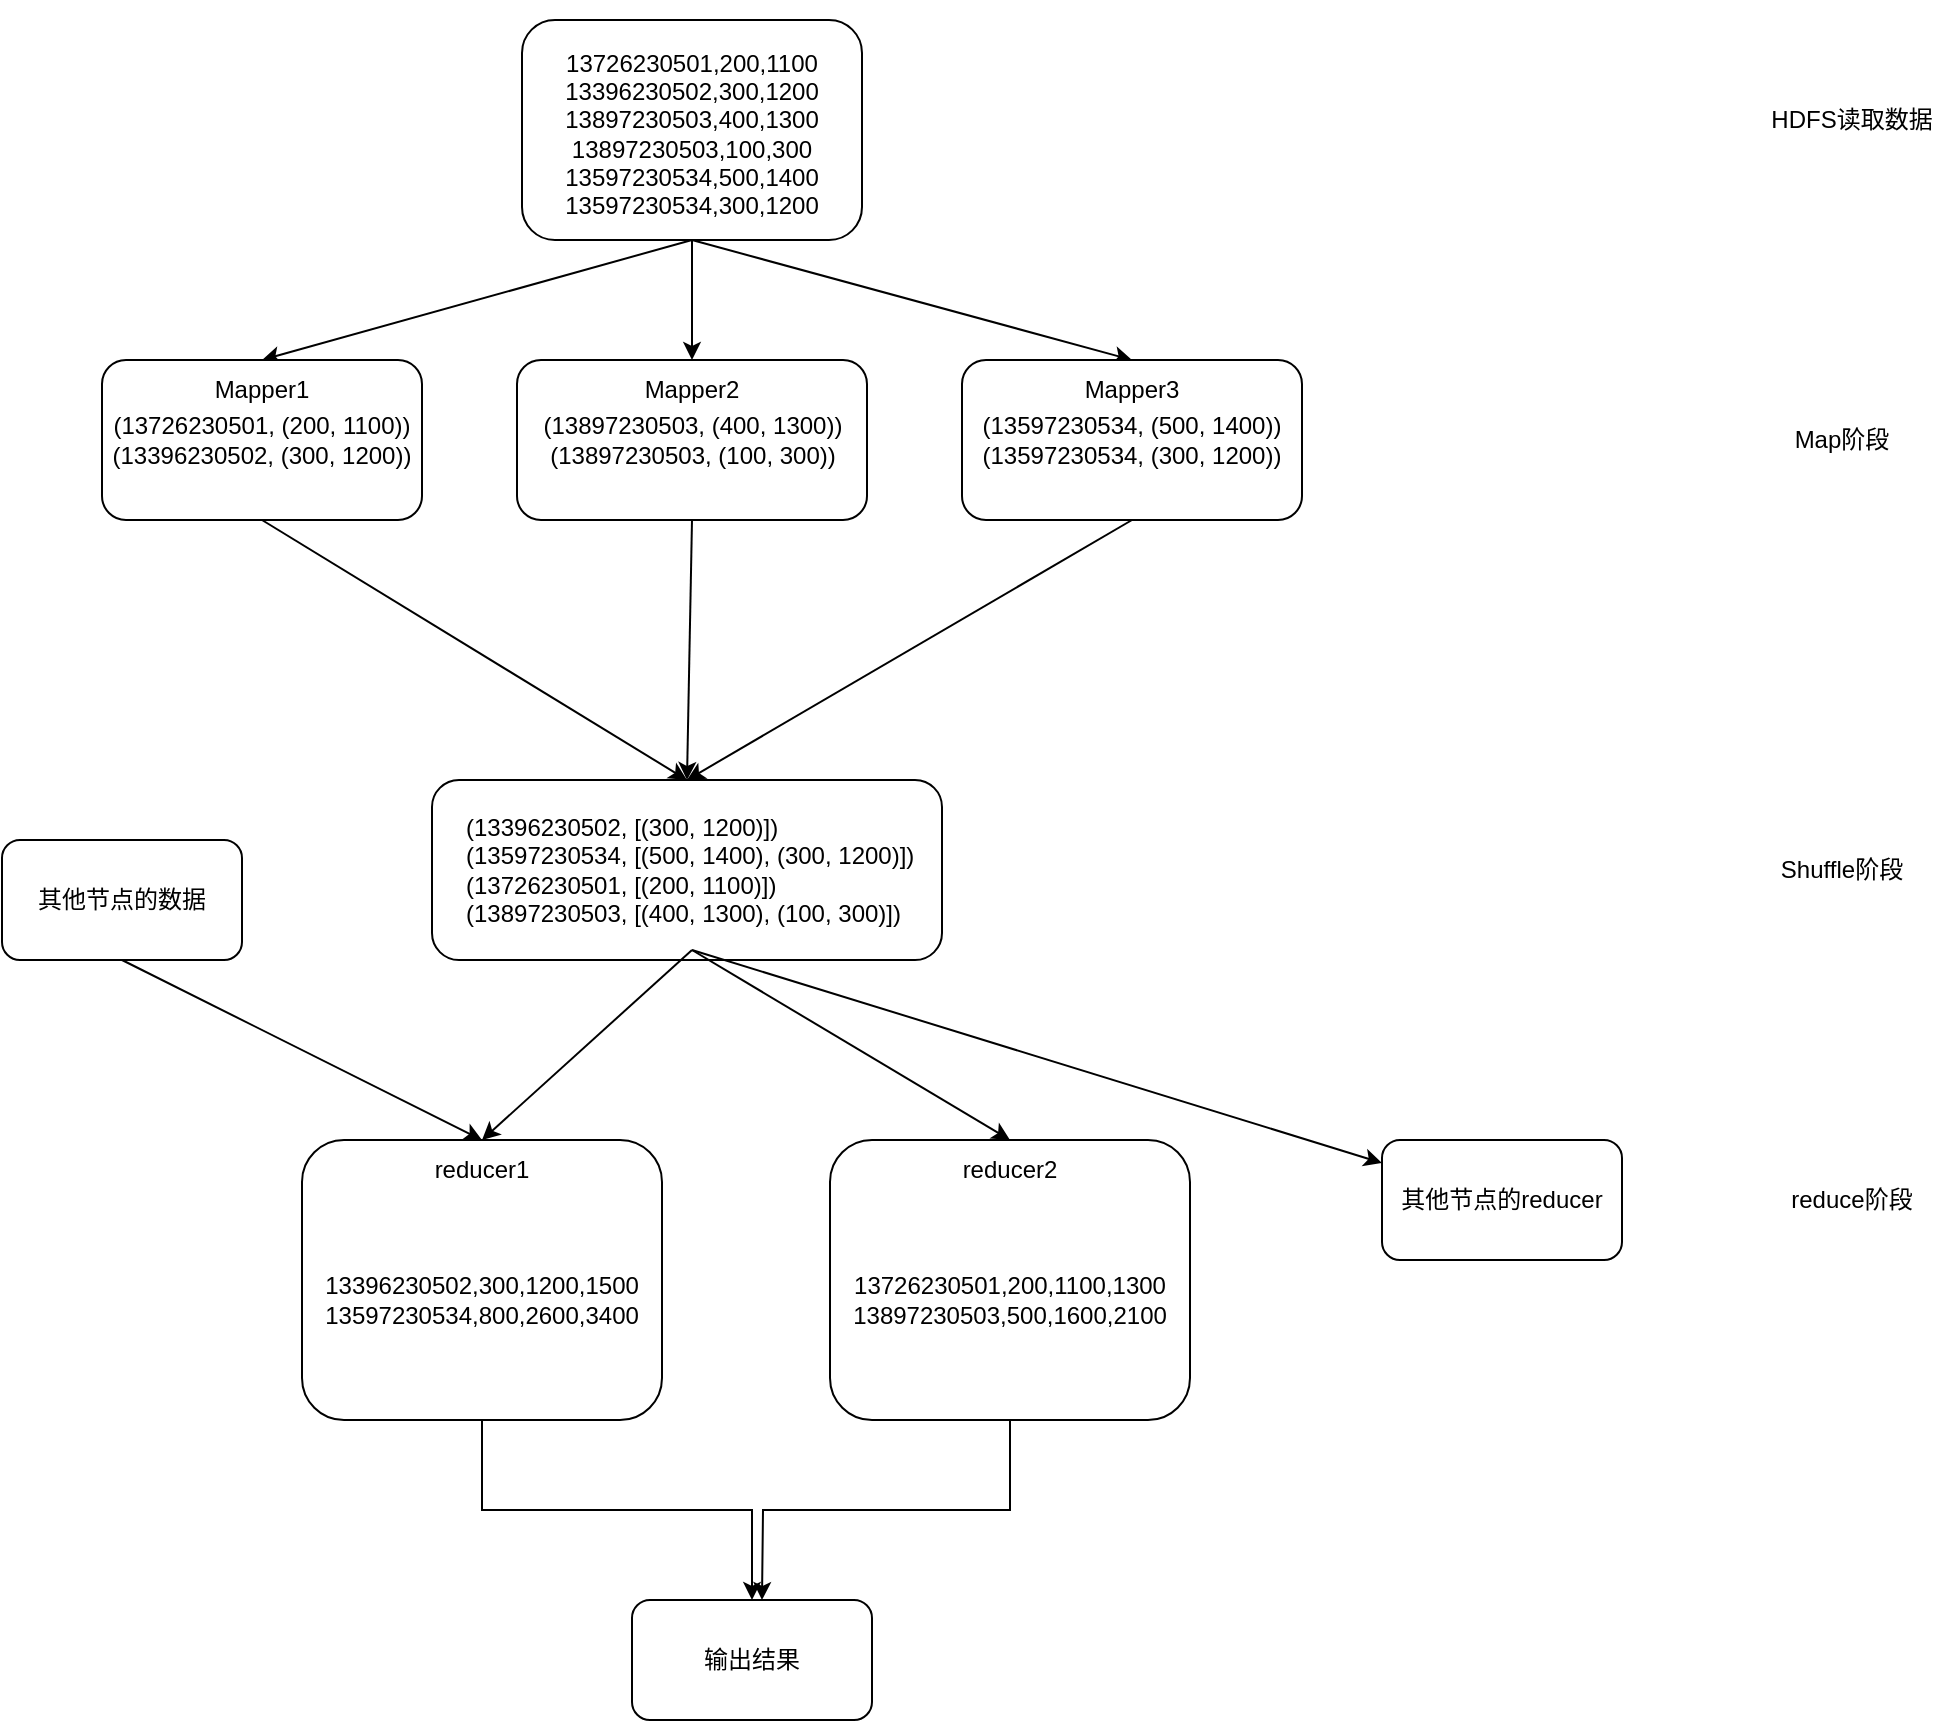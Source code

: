 <mxfile version="24.4.4" type="github">
  <diagram id="C5RBs43oDa-KdzZeNtuy" name="Page-1">
    <mxGraphModel dx="1173" dy="665" grid="1" gridSize="10" guides="1" tooltips="1" connect="1" arrows="1" fold="1" page="1" pageScale="1" pageWidth="827" pageHeight="1169" math="0" shadow="0">
      <root>
        <mxCell id="WIyWlLk6GJQsqaUBKTNV-0" />
        <mxCell id="WIyWlLk6GJQsqaUBKTNV-1" parent="WIyWlLk6GJQsqaUBKTNV-0" />
        <mxCell id="yXaaQFdgML-N_MHcEriG-12" value="" style="rounded=1;whiteSpace=wrap;html=1;" vertex="1" parent="WIyWlLk6GJQsqaUBKTNV-1">
          <mxGeometry x="260" y="20" width="170" height="110" as="geometry" />
        </mxCell>
        <mxCell id="yXaaQFdgML-N_MHcEriG-17" style="rounded=0;orthogonalLoop=1;jettySize=auto;html=1;exitX=0.5;exitY=1;exitDx=0;exitDy=0;entryX=0.5;entryY=0;entryDx=0;entryDy=0;" edge="1" parent="WIyWlLk6GJQsqaUBKTNV-1" source="yXaaQFdgML-N_MHcEriG-13" target="yXaaQFdgML-N_MHcEriG-15">
          <mxGeometry relative="1" as="geometry" />
        </mxCell>
        <mxCell id="yXaaQFdgML-N_MHcEriG-18" style="rounded=0;orthogonalLoop=1;jettySize=auto;html=1;exitX=0.5;exitY=1;exitDx=0;exitDy=0;entryX=0.5;entryY=0;entryDx=0;entryDy=0;" edge="1" parent="WIyWlLk6GJQsqaUBKTNV-1" source="yXaaQFdgML-N_MHcEriG-13" target="yXaaQFdgML-N_MHcEriG-16">
          <mxGeometry relative="1" as="geometry" />
        </mxCell>
        <mxCell id="yXaaQFdgML-N_MHcEriG-20" style="rounded=0;orthogonalLoop=1;jettySize=auto;html=1;exitX=0.5;exitY=1;exitDx=0;exitDy=0;entryX=0.5;entryY=0;entryDx=0;entryDy=0;" edge="1" parent="WIyWlLk6GJQsqaUBKTNV-1" source="yXaaQFdgML-N_MHcEriG-13" target="yXaaQFdgML-N_MHcEriG-19">
          <mxGeometry relative="1" as="geometry" />
        </mxCell>
        <mxCell id="yXaaQFdgML-N_MHcEriG-13" value="&lt;div&gt;&lt;br&gt;&lt;/div&gt;&lt;div&gt;13726230501,200,1100&lt;/div&gt;&lt;div&gt;13396230502,300,1200&lt;/div&gt;&lt;div&gt;13897230503,400,1300&lt;/div&gt;&lt;div&gt;13897230503,100,300&lt;/div&gt;&lt;div&gt;13597230534,500,1400&lt;/div&gt;&lt;div&gt;13597230534,300,1200&lt;/div&gt;" style="text;html=1;align=center;verticalAlign=middle;whiteSpace=wrap;rounded=0;" vertex="1" parent="WIyWlLk6GJQsqaUBKTNV-1">
          <mxGeometry x="220" y="10" width="250" height="120" as="geometry" />
        </mxCell>
        <mxCell id="yXaaQFdgML-N_MHcEriG-28" style="rounded=0;orthogonalLoop=1;jettySize=auto;html=1;exitX=0.5;exitY=1;exitDx=0;exitDy=0;entryX=0.5;entryY=0;entryDx=0;entryDy=0;" edge="1" parent="WIyWlLk6GJQsqaUBKTNV-1" source="yXaaQFdgML-N_MHcEriG-15" target="yXaaQFdgML-N_MHcEriG-25">
          <mxGeometry relative="1" as="geometry">
            <mxPoint x="296" y="405" as="targetPoint" />
          </mxGeometry>
        </mxCell>
        <mxCell id="yXaaQFdgML-N_MHcEriG-15" value="&lt;div&gt;(13726230501, (200, 1100))&lt;/div&gt;&lt;div&gt;(13396230502, (300, 1200))&lt;/div&gt;" style="rounded=1;whiteSpace=wrap;html=1;" vertex="1" parent="WIyWlLk6GJQsqaUBKTNV-1">
          <mxGeometry x="50" y="190" width="160" height="80" as="geometry" />
        </mxCell>
        <mxCell id="yXaaQFdgML-N_MHcEriG-29" style="rounded=0;orthogonalLoop=1;jettySize=auto;html=1;exitX=0.5;exitY=1;exitDx=0;exitDy=0;entryX=0.5;entryY=0;entryDx=0;entryDy=0;" edge="1" parent="WIyWlLk6GJQsqaUBKTNV-1" source="yXaaQFdgML-N_MHcEriG-16" target="yXaaQFdgML-N_MHcEriG-25">
          <mxGeometry relative="1" as="geometry" />
        </mxCell>
        <mxCell id="yXaaQFdgML-N_MHcEriG-16" value="&lt;div&gt;(13897230503, (400, 1300))&lt;/div&gt;&lt;div&gt;(13897230503, (100, 300))&lt;/div&gt;" style="rounded=1;whiteSpace=wrap;html=1;" vertex="1" parent="WIyWlLk6GJQsqaUBKTNV-1">
          <mxGeometry x="257.5" y="190" width="175" height="80" as="geometry" />
        </mxCell>
        <mxCell id="yXaaQFdgML-N_MHcEriG-30" style="rounded=0;orthogonalLoop=1;jettySize=auto;html=1;exitX=0.5;exitY=1;exitDx=0;exitDy=0;entryX=0.5;entryY=0;entryDx=0;entryDy=0;" edge="1" parent="WIyWlLk6GJQsqaUBKTNV-1" source="yXaaQFdgML-N_MHcEriG-19" target="yXaaQFdgML-N_MHcEriG-25">
          <mxGeometry relative="1" as="geometry" />
        </mxCell>
        <mxCell id="yXaaQFdgML-N_MHcEriG-19" value="&lt;div&gt;(13597230534, (500, 1400))&lt;/div&gt;&lt;div&gt;(13597230534, (300, 1200))&lt;/div&gt;" style="rounded=1;whiteSpace=wrap;html=1;" vertex="1" parent="WIyWlLk6GJQsqaUBKTNV-1">
          <mxGeometry x="480" y="190" width="170" height="80" as="geometry" />
        </mxCell>
        <mxCell id="yXaaQFdgML-N_MHcEriG-21" value="Map阶段" style="text;html=1;align=center;verticalAlign=middle;whiteSpace=wrap;rounded=0;" vertex="1" parent="WIyWlLk6GJQsqaUBKTNV-1">
          <mxGeometry x="890" y="215" width="60" height="30" as="geometry" />
        </mxCell>
        <mxCell id="yXaaQFdgML-N_MHcEriG-22" value="Mapper1" style="text;html=1;align=center;verticalAlign=middle;whiteSpace=wrap;rounded=0;" vertex="1" parent="WIyWlLk6GJQsqaUBKTNV-1">
          <mxGeometry x="100" y="190" width="60" height="30" as="geometry" />
        </mxCell>
        <mxCell id="yXaaQFdgML-N_MHcEriG-23" value="Mapper2" style="text;html=1;align=center;verticalAlign=middle;whiteSpace=wrap;rounded=0;" vertex="1" parent="WIyWlLk6GJQsqaUBKTNV-1">
          <mxGeometry x="315" y="190" width="60" height="30" as="geometry" />
        </mxCell>
        <mxCell id="yXaaQFdgML-N_MHcEriG-24" value="Mapper3" style="text;html=1;align=center;verticalAlign=middle;whiteSpace=wrap;rounded=0;" vertex="1" parent="WIyWlLk6GJQsqaUBKTNV-1">
          <mxGeometry x="535" y="190" width="60" height="30" as="geometry" />
        </mxCell>
        <mxCell id="yXaaQFdgML-N_MHcEriG-25" value="" style="rounded=1;whiteSpace=wrap;html=1;" vertex="1" parent="WIyWlLk6GJQsqaUBKTNV-1">
          <mxGeometry x="215" y="400" width="255" height="90" as="geometry" />
        </mxCell>
        <mxCell id="yXaaQFdgML-N_MHcEriG-38" style="rounded=0;orthogonalLoop=1;jettySize=auto;html=1;exitX=0.5;exitY=1;exitDx=0;exitDy=0;entryX=0.5;entryY=0;entryDx=0;entryDy=0;" edge="1" parent="WIyWlLk6GJQsqaUBKTNV-1" source="yXaaQFdgML-N_MHcEriG-27" target="yXaaQFdgML-N_MHcEriG-33">
          <mxGeometry relative="1" as="geometry" />
        </mxCell>
        <mxCell id="yXaaQFdgML-N_MHcEriG-39" style="rounded=0;orthogonalLoop=1;jettySize=auto;html=1;exitX=0.5;exitY=1;exitDx=0;exitDy=0;entryX=0.5;entryY=0;entryDx=0;entryDy=0;" edge="1" parent="WIyWlLk6GJQsqaUBKTNV-1" source="yXaaQFdgML-N_MHcEriG-27" target="yXaaQFdgML-N_MHcEriG-36">
          <mxGeometry relative="1" as="geometry" />
        </mxCell>
        <mxCell id="yXaaQFdgML-N_MHcEriG-47" style="rounded=0;orthogonalLoop=1;jettySize=auto;html=1;exitX=0.5;exitY=1;exitDx=0;exitDy=0;" edge="1" parent="WIyWlLk6GJQsqaUBKTNV-1" source="yXaaQFdgML-N_MHcEriG-27" target="yXaaQFdgML-N_MHcEriG-46">
          <mxGeometry relative="1" as="geometry" />
        </mxCell>
        <mxCell id="yXaaQFdgML-N_MHcEriG-27" value="&lt;div&gt;(13396230502, [(300, 1200)])&lt;/div&gt;&lt;div&gt;(13597230534, [(500, 1400), (300, 1200)])&lt;/div&gt;&lt;div&gt;(13726230501, [(200, 1100)])&lt;/div&gt;&lt;div&gt;(13897230503, [(400, 1300), (100, 300)])&lt;/div&gt;" style="text;html=1;align=left;verticalAlign=middle;whiteSpace=wrap;rounded=0;" vertex="1" parent="WIyWlLk6GJQsqaUBKTNV-1">
          <mxGeometry x="230" y="405" width="230" height="80" as="geometry" />
        </mxCell>
        <mxCell id="yXaaQFdgML-N_MHcEriG-31" value="Shuffle阶段" style="text;html=1;align=center;verticalAlign=middle;whiteSpace=wrap;rounded=0;" vertex="1" parent="WIyWlLk6GJQsqaUBKTNV-1">
          <mxGeometry x="880" y="430" width="80" height="30" as="geometry" />
        </mxCell>
        <mxCell id="yXaaQFdgML-N_MHcEriG-51" style="edgeStyle=orthogonalEdgeStyle;rounded=0;orthogonalLoop=1;jettySize=auto;html=1;exitX=0.5;exitY=1;exitDx=0;exitDy=0;entryX=0.5;entryY=0;entryDx=0;entryDy=0;" edge="1" parent="WIyWlLk6GJQsqaUBKTNV-1" source="yXaaQFdgML-N_MHcEriG-32" target="yXaaQFdgML-N_MHcEriG-50">
          <mxGeometry relative="1" as="geometry" />
        </mxCell>
        <mxCell id="yXaaQFdgML-N_MHcEriG-32" value="" style="rounded=1;whiteSpace=wrap;html=1;" vertex="1" parent="WIyWlLk6GJQsqaUBKTNV-1">
          <mxGeometry x="150" y="580" width="180" height="140" as="geometry" />
        </mxCell>
        <mxCell id="yXaaQFdgML-N_MHcEriG-33" value="reducer1" style="text;html=1;align=center;verticalAlign=middle;whiteSpace=wrap;rounded=0;" vertex="1" parent="WIyWlLk6GJQsqaUBKTNV-1">
          <mxGeometry x="210" y="580" width="60" height="30" as="geometry" />
        </mxCell>
        <mxCell id="yXaaQFdgML-N_MHcEriG-34" value="&lt;div&gt;13396230502,300,1200,1500&lt;/div&gt;&lt;div&gt;13597230534,800,2600,3400&lt;/div&gt;" style="text;html=1;align=center;verticalAlign=middle;whiteSpace=wrap;rounded=0;" vertex="1" parent="WIyWlLk6GJQsqaUBKTNV-1">
          <mxGeometry x="170" y="610" width="140" height="100" as="geometry" />
        </mxCell>
        <mxCell id="yXaaQFdgML-N_MHcEriG-52" style="edgeStyle=orthogonalEdgeStyle;rounded=0;orthogonalLoop=1;jettySize=auto;html=1;exitX=0.5;exitY=1;exitDx=0;exitDy=0;" edge="1" parent="WIyWlLk6GJQsqaUBKTNV-1" source="yXaaQFdgML-N_MHcEriG-35">
          <mxGeometry relative="1" as="geometry">
            <mxPoint x="380" y="810" as="targetPoint" />
          </mxGeometry>
        </mxCell>
        <mxCell id="yXaaQFdgML-N_MHcEriG-35" value="" style="rounded=1;whiteSpace=wrap;html=1;" vertex="1" parent="WIyWlLk6GJQsqaUBKTNV-1">
          <mxGeometry x="414" y="580" width="180" height="140" as="geometry" />
        </mxCell>
        <mxCell id="yXaaQFdgML-N_MHcEriG-36" value="reducer2" style="text;html=1;align=center;verticalAlign=middle;whiteSpace=wrap;rounded=0;" vertex="1" parent="WIyWlLk6GJQsqaUBKTNV-1">
          <mxGeometry x="474" y="580" width="60" height="30" as="geometry" />
        </mxCell>
        <mxCell id="yXaaQFdgML-N_MHcEriG-37" value="&lt;div&gt;13726230501,200,1100,1300&lt;/div&gt;&lt;div&gt;13897230503,500,1600,2100&lt;/div&gt;" style="text;html=1;align=center;verticalAlign=middle;whiteSpace=wrap;rounded=0;" vertex="1" parent="WIyWlLk6GJQsqaUBKTNV-1">
          <mxGeometry x="434" y="610" width="140" height="100" as="geometry" />
        </mxCell>
        <mxCell id="yXaaQFdgML-N_MHcEriG-44" value="" style="endArrow=classic;html=1;rounded=0;entryX=0.5;entryY=0;entryDx=0;entryDy=0;" edge="1" parent="WIyWlLk6GJQsqaUBKTNV-1" target="yXaaQFdgML-N_MHcEriG-33">
          <mxGeometry width="50" height="50" relative="1" as="geometry">
            <mxPoint x="60" y="490" as="sourcePoint" />
            <mxPoint x="210" y="550" as="targetPoint" />
          </mxGeometry>
        </mxCell>
        <mxCell id="yXaaQFdgML-N_MHcEriG-45" value="其他节点的数据" style="rounded=1;whiteSpace=wrap;html=1;" vertex="1" parent="WIyWlLk6GJQsqaUBKTNV-1">
          <mxGeometry y="430" width="120" height="60" as="geometry" />
        </mxCell>
        <mxCell id="yXaaQFdgML-N_MHcEriG-46" value="其他节点的reducer" style="rounded=1;whiteSpace=wrap;html=1;" vertex="1" parent="WIyWlLk6GJQsqaUBKTNV-1">
          <mxGeometry x="690" y="580" width="120" height="60" as="geometry" />
        </mxCell>
        <mxCell id="yXaaQFdgML-N_MHcEriG-48" value="reduce阶段" style="text;html=1;align=center;verticalAlign=middle;whiteSpace=wrap;rounded=0;" vertex="1" parent="WIyWlLk6GJQsqaUBKTNV-1">
          <mxGeometry x="890" y="595" width="70" height="30" as="geometry" />
        </mxCell>
        <mxCell id="yXaaQFdgML-N_MHcEriG-50" value="输出结果" style="rounded=1;whiteSpace=wrap;html=1;" vertex="1" parent="WIyWlLk6GJQsqaUBKTNV-1">
          <mxGeometry x="315" y="810" width="120" height="60" as="geometry" />
        </mxCell>
        <mxCell id="yXaaQFdgML-N_MHcEriG-53" value="HDFS读取数据" style="text;html=1;align=center;verticalAlign=middle;whiteSpace=wrap;rounded=0;" vertex="1" parent="WIyWlLk6GJQsqaUBKTNV-1">
          <mxGeometry x="880" y="55" width="90" height="30" as="geometry" />
        </mxCell>
      </root>
    </mxGraphModel>
  </diagram>
</mxfile>
